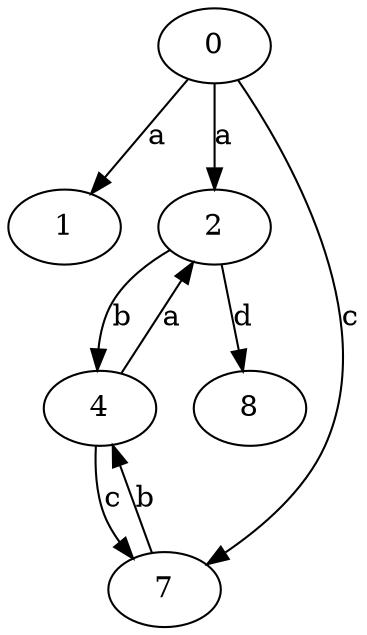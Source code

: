 strict digraph  {
1;
2;
4;
7;
0;
8;
2 -> 4  [label=b];
2 -> 8  [label=d];
4 -> 2  [label=a];
4 -> 7  [label=c];
7 -> 4  [label=b];
0 -> 1  [label=a];
0 -> 2  [label=a];
0 -> 7  [label=c];
}
